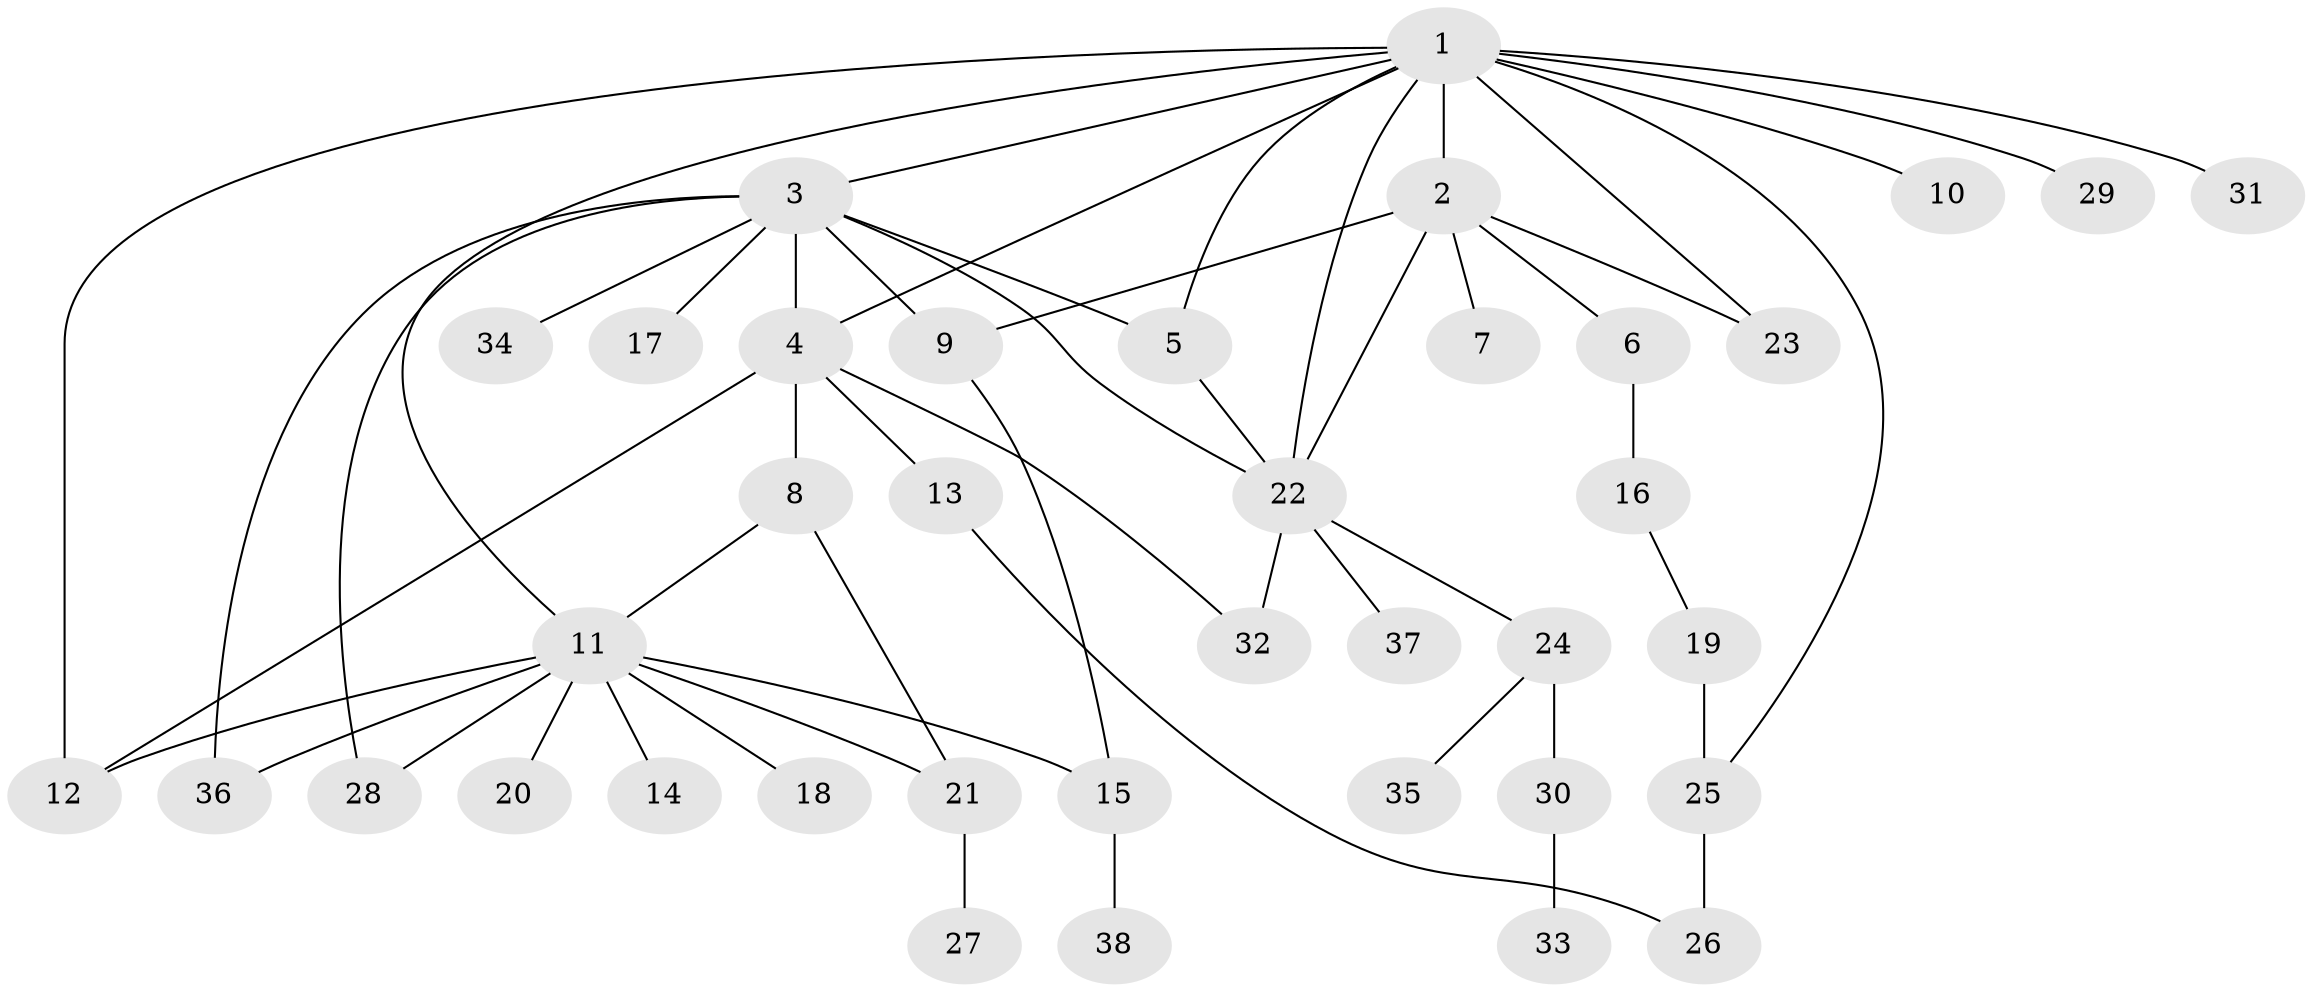 // original degree distribution, {19: 0.013333333333333334, 4: 0.08, 10: 0.013333333333333334, 2: 0.25333333333333335, 15: 0.013333333333333334, 1: 0.5066666666666667, 11: 0.013333333333333334, 3: 0.08, 5: 0.013333333333333334, 8: 0.013333333333333334}
// Generated by graph-tools (version 1.1) at 2025/50/03/04/25 22:50:19]
// undirected, 38 vertices, 54 edges
graph export_dot {
  node [color=gray90,style=filled];
  1;
  2;
  3;
  4;
  5;
  6;
  7;
  8;
  9;
  10;
  11;
  12;
  13;
  14;
  15;
  16;
  17;
  18;
  19;
  20;
  21;
  22;
  23;
  24;
  25;
  26;
  27;
  28;
  29;
  30;
  31;
  32;
  33;
  34;
  35;
  36;
  37;
  38;
  1 -- 2 [weight=6.0];
  1 -- 3 [weight=1.0];
  1 -- 4 [weight=1.0];
  1 -- 5 [weight=1.0];
  1 -- 10 [weight=1.0];
  1 -- 11 [weight=1.0];
  1 -- 12 [weight=1.0];
  1 -- 22 [weight=1.0];
  1 -- 23 [weight=1.0];
  1 -- 25 [weight=1.0];
  1 -- 29 [weight=1.0];
  1 -- 31 [weight=1.0];
  2 -- 6 [weight=1.0];
  2 -- 7 [weight=1.0];
  2 -- 9 [weight=1.0];
  2 -- 22 [weight=1.0];
  2 -- 23 [weight=1.0];
  3 -- 4 [weight=1.0];
  3 -- 5 [weight=1.0];
  3 -- 9 [weight=1.0];
  3 -- 17 [weight=1.0];
  3 -- 22 [weight=1.0];
  3 -- 28 [weight=1.0];
  3 -- 34 [weight=1.0];
  3 -- 36 [weight=1.0];
  4 -- 8 [weight=7.0];
  4 -- 12 [weight=1.0];
  4 -- 13 [weight=1.0];
  4 -- 32 [weight=1.0];
  5 -- 22 [weight=1.0];
  6 -- 16 [weight=3.0];
  8 -- 11 [weight=1.0];
  8 -- 21 [weight=1.0];
  9 -- 15 [weight=1.0];
  11 -- 12 [weight=1.0];
  11 -- 14 [weight=1.0];
  11 -- 15 [weight=1.0];
  11 -- 18 [weight=1.0];
  11 -- 20 [weight=1.0];
  11 -- 21 [weight=1.0];
  11 -- 28 [weight=1.0];
  11 -- 36 [weight=1.0];
  13 -- 26 [weight=1.0];
  15 -- 38 [weight=1.0];
  16 -- 19 [weight=1.0];
  19 -- 25 [weight=1.0];
  21 -- 27 [weight=1.0];
  22 -- 24 [weight=1.0];
  22 -- 32 [weight=1.0];
  22 -- 37 [weight=1.0];
  24 -- 30 [weight=1.0];
  24 -- 35 [weight=1.0];
  25 -- 26 [weight=1.0];
  30 -- 33 [weight=1.0];
}
